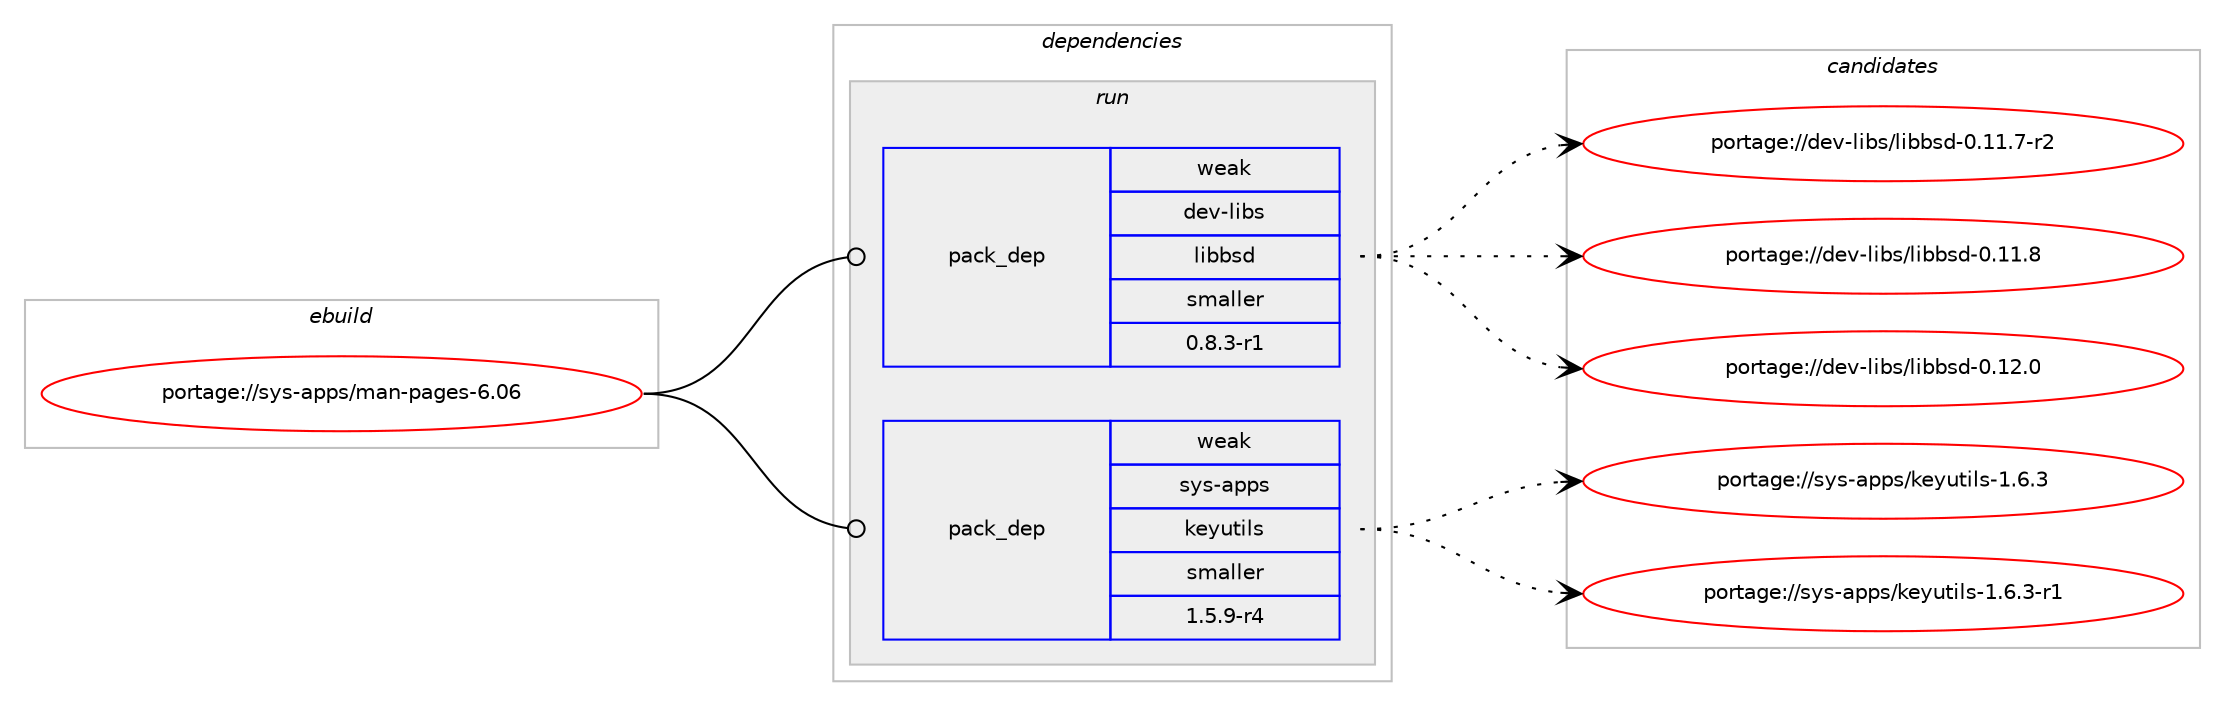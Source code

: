 digraph prolog {

# *************
# Graph options
# *************

newrank=true;
concentrate=true;
compound=true;
graph [rankdir=LR,fontname=Helvetica,fontsize=10,ranksep=1.5];#, ranksep=2.5, nodesep=0.2];
edge  [arrowhead=vee];
node  [fontname=Helvetica,fontsize=10];

# **********
# The ebuild
# **********

subgraph cluster_leftcol {
color=gray;
rank=same;
label=<<i>ebuild</i>>;
id [label="portage://sys-apps/man-pages-6.06", color=red, width=4, href="../sys-apps/man-pages-6.06.svg"];
}

# ****************
# The dependencies
# ****************

subgraph cluster_midcol {
color=gray;
label=<<i>dependencies</i>>;
subgraph cluster_compile {
fillcolor="#eeeeee";
style=filled;
label=<<i>compile</i>>;
}
subgraph cluster_compileandrun {
fillcolor="#eeeeee";
style=filled;
label=<<i>compile and run</i>>;
}
subgraph cluster_run {
fillcolor="#eeeeee";
style=filled;
label=<<i>run</i>>;
# *** BEGIN UNKNOWN DEPENDENCY TYPE (TODO) ***
# id -> package_dependency(portage://sys-apps/man-pages-6.06,run,no,virtual,man,none,[,,],[],[])
# *** END UNKNOWN DEPENDENCY TYPE (TODO) ***

subgraph pack4661 {
dependency16129 [label=<<TABLE BORDER="0" CELLBORDER="1" CELLSPACING="0" CELLPADDING="4" WIDTH="220"><TR><TD ROWSPAN="6" CELLPADDING="30">pack_dep</TD></TR><TR><TD WIDTH="110">weak</TD></TR><TR><TD>dev-libs</TD></TR><TR><TD>libbsd</TD></TR><TR><TD>smaller</TD></TR><TR><TD>0.8.3-r1</TD></TR></TABLE>>, shape=none, color=blue];
}
id:e -> dependency16129:w [weight=20,style="solid",arrowhead="odot"];
subgraph pack4662 {
dependency16130 [label=<<TABLE BORDER="0" CELLBORDER="1" CELLSPACING="0" CELLPADDING="4" WIDTH="220"><TR><TD ROWSPAN="6" CELLPADDING="30">pack_dep</TD></TR><TR><TD WIDTH="110">weak</TD></TR><TR><TD>sys-apps</TD></TR><TR><TD>keyutils</TD></TR><TR><TD>smaller</TD></TR><TR><TD>1.5.9-r4</TD></TR></TABLE>>, shape=none, color=blue];
}
id:e -> dependency16130:w [weight=20,style="solid",arrowhead="odot"];
}
}

# **************
# The candidates
# **************

subgraph cluster_choices {
rank=same;
color=gray;
label=<<i>candidates</i>>;

subgraph choice4661 {
color=black;
nodesep=1;
choice1001011184510810598115471081059898115100454846494946554511450 [label="portage://dev-libs/libbsd-0.11.7-r2", color=red, width=4,href="../dev-libs/libbsd-0.11.7-r2.svg"];
choice100101118451081059811547108105989811510045484649494656 [label="portage://dev-libs/libbsd-0.11.8", color=red, width=4,href="../dev-libs/libbsd-0.11.8.svg"];
choice100101118451081059811547108105989811510045484649504648 [label="portage://dev-libs/libbsd-0.12.0", color=red, width=4,href="../dev-libs/libbsd-0.12.0.svg"];
dependency16129:e -> choice1001011184510810598115471081059898115100454846494946554511450:w [style=dotted,weight="100"];
dependency16129:e -> choice100101118451081059811547108105989811510045484649494656:w [style=dotted,weight="100"];
dependency16129:e -> choice100101118451081059811547108105989811510045484649504648:w [style=dotted,weight="100"];
}
subgraph choice4662 {
color=black;
nodesep=1;
choice115121115459711211211547107101121117116105108115454946544651 [label="portage://sys-apps/keyutils-1.6.3", color=red, width=4,href="../sys-apps/keyutils-1.6.3.svg"];
choice1151211154597112112115471071011211171161051081154549465446514511449 [label="portage://sys-apps/keyutils-1.6.3-r1", color=red, width=4,href="../sys-apps/keyutils-1.6.3-r1.svg"];
dependency16130:e -> choice115121115459711211211547107101121117116105108115454946544651:w [style=dotted,weight="100"];
dependency16130:e -> choice1151211154597112112115471071011211171161051081154549465446514511449:w [style=dotted,weight="100"];
}
}

}
